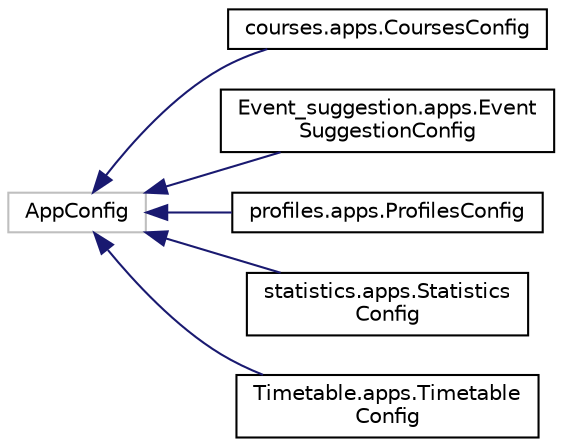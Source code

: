 digraph "Graphical Class Hierarchy"
{
  edge [fontname="Helvetica",fontsize="10",labelfontname="Helvetica",labelfontsize="10"];
  node [fontname="Helvetica",fontsize="10",shape=record];
  rankdir="LR";
  Node1 [label="AppConfig",height=0.2,width=0.4,color="grey75", fillcolor="white", style="filled"];
  Node1 -> Node2 [dir="back",color="midnightblue",fontsize="10",style="solid",fontname="Helvetica"];
  Node2 [label="courses.apps.CoursesConfig",height=0.2,width=0.4,color="black", fillcolor="white", style="filled",URL="$classcourses_1_1apps_1_1CoursesConfig.html"];
  Node1 -> Node3 [dir="back",color="midnightblue",fontsize="10",style="solid",fontname="Helvetica"];
  Node3 [label="Event_suggestion.apps.Event\lSuggestionConfig",height=0.2,width=0.4,color="black", fillcolor="white", style="filled",URL="$classEvent__suggestion_1_1apps_1_1EventSuggestionConfig.html"];
  Node1 -> Node4 [dir="back",color="midnightblue",fontsize="10",style="solid",fontname="Helvetica"];
  Node4 [label="profiles.apps.ProfilesConfig",height=0.2,width=0.4,color="black", fillcolor="white", style="filled",URL="$classprofiles_1_1apps_1_1ProfilesConfig.html",tooltip="specifies that the name of this app is profiles "];
  Node1 -> Node5 [dir="back",color="midnightblue",fontsize="10",style="solid",fontname="Helvetica"];
  Node5 [label="statistics.apps.Statistics\lConfig",height=0.2,width=0.4,color="black", fillcolor="white", style="filled",URL="$classstatistics_1_1apps_1_1StatisticsConfig.html",tooltip="This is auto-generate django-python file that currently stores the name of app for server to recognis..."];
  Node1 -> Node6 [dir="back",color="midnightblue",fontsize="10",style="solid",fontname="Helvetica"];
  Node6 [label="Timetable.apps.Timetable\lConfig",height=0.2,width=0.4,color="black", fillcolor="white", style="filled",URL="$classTimetable_1_1apps_1_1TimetableConfig.html"];
}
